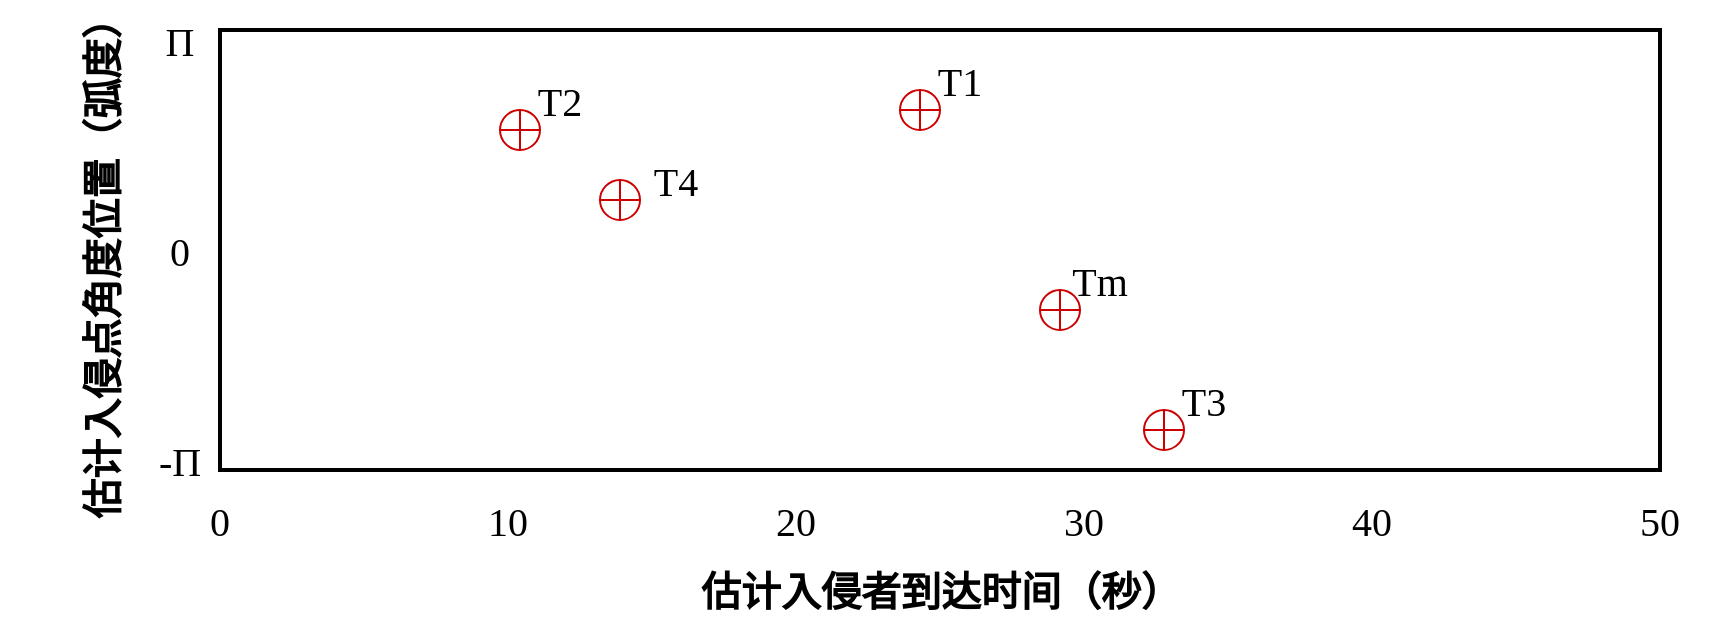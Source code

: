 <mxfile version="21.3.6" type="github">
  <diagram name="第 1 页" id="m74wIfUGkzFdu5kbFBNn">
    <mxGraphModel dx="996" dy="541" grid="1" gridSize="10" guides="1" tooltips="1" connect="1" arrows="1" fold="1" page="1" pageScale="1" pageWidth="827" pageHeight="1169" math="0" shadow="0">
      <root>
        <mxCell id="0" />
        <mxCell id="1" parent="0" />
        <mxCell id="ir7tL0CZRKs3wUgeUITk-1" value="" style="rounded=0;whiteSpace=wrap;html=1;fillColor=none;strokeWidth=2;" parent="1" vertex="1">
          <mxGeometry x="130" y="80" width="720" height="220" as="geometry" />
        </mxCell>
        <mxCell id="ir7tL0CZRKs3wUgeUITk-2" value="&lt;font style=&quot;font-size: 20px;&quot; face=&quot;Times New Roman&quot;&gt;-Π&lt;/font&gt;" style="text;html=1;strokeColor=none;fillColor=none;align=center;verticalAlign=middle;whiteSpace=wrap;rounded=0;" parent="1" vertex="1">
          <mxGeometry x="80" y="280" width="60" height="30" as="geometry" />
        </mxCell>
        <mxCell id="ir7tL0CZRKs3wUgeUITk-3" value="&lt;font style=&quot;font-size: 20px;&quot; face=&quot;Times New Roman&quot;&gt;0&lt;/font&gt;" style="text;html=1;strokeColor=none;fillColor=none;align=center;verticalAlign=middle;whiteSpace=wrap;rounded=0;" parent="1" vertex="1">
          <mxGeometry x="80" y="175" width="60" height="30" as="geometry" />
        </mxCell>
        <mxCell id="ir7tL0CZRKs3wUgeUITk-4" value="&lt;font style=&quot;font-size: 20px;&quot; face=&quot;Times New Roman&quot;&gt;Π&lt;/font&gt;" style="text;html=1;strokeColor=none;fillColor=none;align=center;verticalAlign=middle;whiteSpace=wrap;rounded=0;" parent="1" vertex="1">
          <mxGeometry x="80" y="70" width="60" height="30" as="geometry" />
        </mxCell>
        <mxCell id="ir7tL0CZRKs3wUgeUITk-5" value="&lt;font style=&quot;font-size: 20px;&quot; face=&quot;Times New Roman&quot;&gt;0&lt;/font&gt;" style="text;html=1;strokeColor=none;fillColor=none;align=center;verticalAlign=middle;whiteSpace=wrap;rounded=0;" parent="1" vertex="1">
          <mxGeometry x="100" y="310" width="60" height="30" as="geometry" />
        </mxCell>
        <mxCell id="ir7tL0CZRKs3wUgeUITk-6" value="&lt;font style=&quot;font-size: 20px;&quot; face=&quot;Times New Roman&quot;&gt;10&lt;/font&gt;" style="text;html=1;strokeColor=none;fillColor=none;align=center;verticalAlign=middle;whiteSpace=wrap;rounded=0;" parent="1" vertex="1">
          <mxGeometry x="244" y="310" width="60" height="30" as="geometry" />
        </mxCell>
        <mxCell id="ir7tL0CZRKs3wUgeUITk-7" value="&lt;font style=&quot;font-size: 20px;&quot; face=&quot;Times New Roman&quot;&gt;20&lt;/font&gt;" style="text;html=1;strokeColor=none;fillColor=none;align=center;verticalAlign=middle;whiteSpace=wrap;rounded=0;" parent="1" vertex="1">
          <mxGeometry x="388" y="310" width="60" height="30" as="geometry" />
        </mxCell>
        <mxCell id="ir7tL0CZRKs3wUgeUITk-8" value="&lt;font style=&quot;font-size: 20px;&quot; face=&quot;Times New Roman&quot;&gt;30&lt;/font&gt;" style="text;html=1;strokeColor=none;fillColor=none;align=center;verticalAlign=middle;whiteSpace=wrap;rounded=0;" parent="1" vertex="1">
          <mxGeometry x="532" y="310" width="60" height="30" as="geometry" />
        </mxCell>
        <mxCell id="ir7tL0CZRKs3wUgeUITk-9" value="&lt;font style=&quot;font-size: 20px;&quot; face=&quot;Times New Roman&quot;&gt;40&lt;/font&gt;" style="text;html=1;strokeColor=none;fillColor=none;align=center;verticalAlign=middle;whiteSpace=wrap;rounded=0;" parent="1" vertex="1">
          <mxGeometry x="676" y="310" width="60" height="30" as="geometry" />
        </mxCell>
        <mxCell id="ir7tL0CZRKs3wUgeUITk-10" value="&lt;font style=&quot;font-size: 20px;&quot; face=&quot;Times New Roman&quot;&gt;50&lt;/font&gt;" style="text;html=1;strokeColor=none;fillColor=none;align=center;verticalAlign=middle;whiteSpace=wrap;rounded=0;" parent="1" vertex="1">
          <mxGeometry x="820" y="310" width="60" height="30" as="geometry" />
        </mxCell>
        <mxCell id="ir7tL0CZRKs3wUgeUITk-11" value="" style="shape=orEllipse;perimeter=ellipsePerimeter;whiteSpace=wrap;html=1;backgroundOutline=1;strokeColor=#CC0000;fillColor=none;" parent="1" vertex="1">
          <mxGeometry x="270" y="120" width="20" height="20" as="geometry" />
        </mxCell>
        <mxCell id="ir7tL0CZRKs3wUgeUITk-12" value="" style="shape=orEllipse;perimeter=ellipsePerimeter;whiteSpace=wrap;html=1;backgroundOutline=1;strokeColor=#CC0000;fillColor=none;" parent="1" vertex="1">
          <mxGeometry x="320" y="155" width="20" height="20" as="geometry" />
        </mxCell>
        <mxCell id="ir7tL0CZRKs3wUgeUITk-13" value="" style="shape=orEllipse;perimeter=ellipsePerimeter;whiteSpace=wrap;html=1;backgroundOutline=1;strokeColor=#CC0000;fillColor=none;" parent="1" vertex="1">
          <mxGeometry x="470" y="110" width="20" height="20" as="geometry" />
        </mxCell>
        <mxCell id="ir7tL0CZRKs3wUgeUITk-14" value="" style="shape=orEllipse;perimeter=ellipsePerimeter;whiteSpace=wrap;html=1;backgroundOutline=1;strokeColor=#CC0000;fillColor=none;" parent="1" vertex="1">
          <mxGeometry x="540" y="210" width="20" height="20" as="geometry" />
        </mxCell>
        <mxCell id="ir7tL0CZRKs3wUgeUITk-16" value="" style="shape=orEllipse;perimeter=ellipsePerimeter;whiteSpace=wrap;html=1;backgroundOutline=1;strokeColor=#CC0000;fillColor=none;" parent="1" vertex="1">
          <mxGeometry x="592" y="270" width="20" height="20" as="geometry" />
        </mxCell>
        <mxCell id="ir7tL0CZRKs3wUgeUITk-17" value="&lt;font style=&quot;font-size: 20px;&quot;&gt;T2&lt;/font&gt;" style="text;html=1;strokeColor=none;fillColor=none;align=center;verticalAlign=middle;whiteSpace=wrap;rounded=0;fontFamily=Times New Roman;" parent="1" vertex="1">
          <mxGeometry x="270" y="100" width="60" height="30" as="geometry" />
        </mxCell>
        <mxCell id="ir7tL0CZRKs3wUgeUITk-18" value="&lt;font style=&quot;font-size: 20px;&quot;&gt;T4&lt;/font&gt;" style="text;html=1;strokeColor=none;fillColor=none;align=center;verticalAlign=middle;whiteSpace=wrap;rounded=0;fontFamily=Times New Roman;" parent="1" vertex="1">
          <mxGeometry x="328" y="140" width="60" height="30" as="geometry" />
        </mxCell>
        <mxCell id="ir7tL0CZRKs3wUgeUITk-19" value="&lt;font style=&quot;font-size: 20px;&quot;&gt;T1&lt;/font&gt;" style="text;html=1;strokeColor=none;fillColor=none;align=center;verticalAlign=middle;whiteSpace=wrap;rounded=0;fontFamily=Times New Roman;" parent="1" vertex="1">
          <mxGeometry x="470" y="90" width="60" height="30" as="geometry" />
        </mxCell>
        <mxCell id="ir7tL0CZRKs3wUgeUITk-20" value="&lt;font style=&quot;font-size: 20px;&quot;&gt;Tm&lt;/font&gt;" style="text;html=1;strokeColor=none;fillColor=none;align=center;verticalAlign=middle;whiteSpace=wrap;rounded=0;fontFamily=Times New Roman;" parent="1" vertex="1">
          <mxGeometry x="540" y="190" width="60" height="30" as="geometry" />
        </mxCell>
        <mxCell id="ir7tL0CZRKs3wUgeUITk-21" value="&lt;font style=&quot;font-size: 20px;&quot;&gt;T3&lt;/font&gt;" style="text;html=1;strokeColor=none;fillColor=none;align=center;verticalAlign=middle;whiteSpace=wrap;rounded=0;fontFamily=Times New Roman;" parent="1" vertex="1">
          <mxGeometry x="592" y="250" width="60" height="30" as="geometry" />
        </mxCell>
        <mxCell id="ir7tL0CZRKs3wUgeUITk-22" value="&lt;font face=&quot;仿宋&quot; style=&quot;font-size: 20px;&quot;&gt;估计入侵者到达时间（&lt;font style=&quot;font-size: 20px;&quot;&gt;秒）&lt;/font&gt;&lt;/font&gt;" style="text;strokeColor=none;fillColor=none;html=1;fontSize=24;fontStyle=1;verticalAlign=middle;align=center;" parent="1" vertex="1">
          <mxGeometry x="440" y="340" width="100" height="40" as="geometry" />
        </mxCell>
        <mxCell id="ir7tL0CZRKs3wUgeUITk-23" value="&lt;font face=&quot;仿宋&quot; style=&quot;font-size: 20px;&quot;&gt;估计入侵点角度位置（弧度）&lt;/font&gt;" style="text;html=1;fontSize=24;fontStyle=1;verticalAlign=middle;align=center;horizontal=0;" parent="1" vertex="1">
          <mxGeometry x="20" y="175" width="100" height="40" as="geometry" />
        </mxCell>
      </root>
    </mxGraphModel>
  </diagram>
</mxfile>
